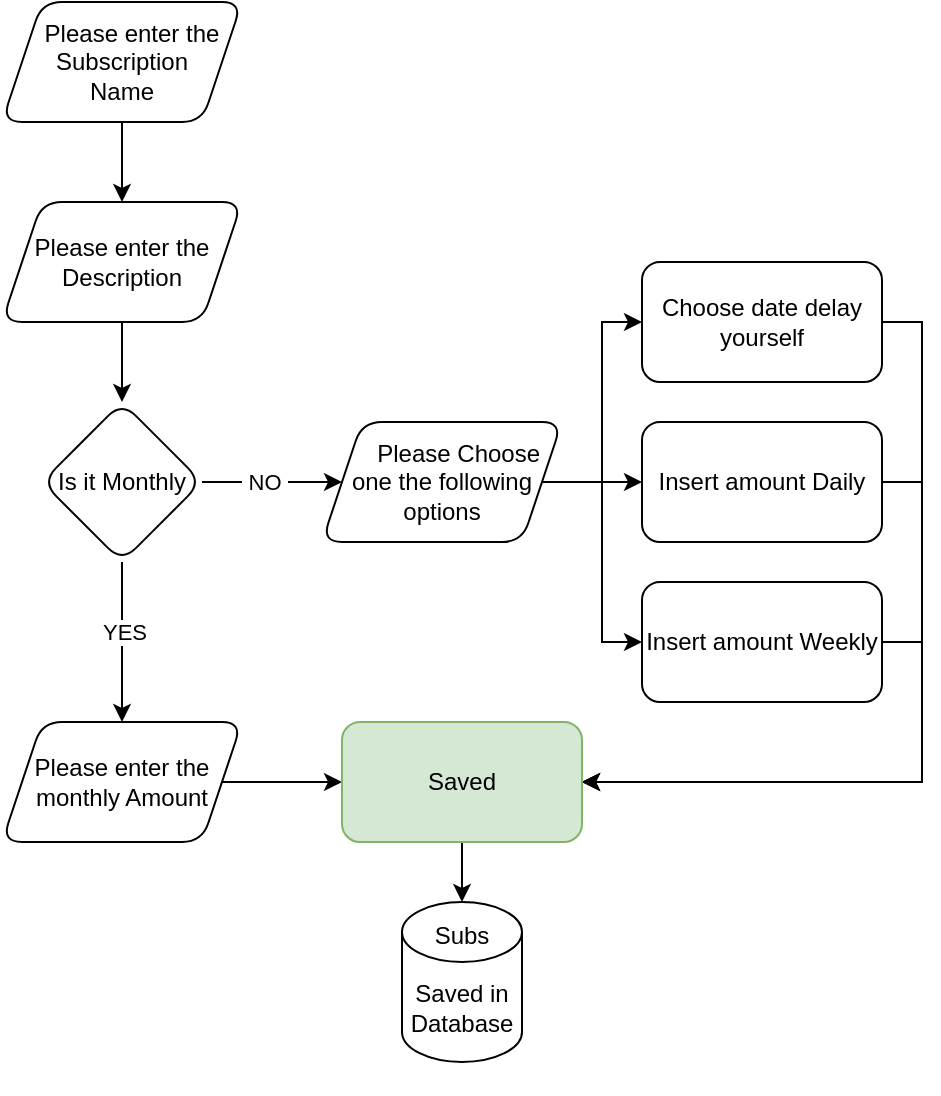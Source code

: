 <mxfile version="23.1.2" type="device">
  <diagram name="Page-1" id="7fADXpvaE0qp7XPXm5KL">
    <mxGraphModel dx="584" dy="-282" grid="1" gridSize="10" guides="1" tooltips="1" connect="1" arrows="1" fold="1" page="1" pageScale="1" pageWidth="850" pageHeight="1100" math="0" shadow="0">
      <root>
        <mxCell id="0" />
        <mxCell id="1" parent="0" />
        <mxCell id="J3XHNsdJmyRiB95vfb1z-1" value="" style="edgeStyle=orthogonalEdgeStyle;rounded=0;orthogonalLoop=1;jettySize=auto;html=1;" edge="1" parent="1" source="J3XHNsdJmyRiB95vfb1z-2" target="J3XHNsdJmyRiB95vfb1z-4">
          <mxGeometry relative="1" as="geometry" />
        </mxCell>
        <mxCell id="J3XHNsdJmyRiB95vfb1z-2" value="&amp;nbsp; &amp;nbsp;Please enter the Subscription &lt;br&gt;Name" style="shape=parallelogram;perimeter=parallelogramPerimeter;whiteSpace=wrap;html=1;fixedSize=1;rounded=1;" vertex="1" parent="1">
          <mxGeometry x="1030" y="1280" width="120" height="60" as="geometry" />
        </mxCell>
        <mxCell id="J3XHNsdJmyRiB95vfb1z-3" value="" style="edgeStyle=orthogonalEdgeStyle;rounded=0;orthogonalLoop=1;jettySize=auto;html=1;" edge="1" parent="1" source="J3XHNsdJmyRiB95vfb1z-4" target="J3XHNsdJmyRiB95vfb1z-9">
          <mxGeometry relative="1" as="geometry" />
        </mxCell>
        <mxCell id="J3XHNsdJmyRiB95vfb1z-4" value="Please enter the Description" style="shape=parallelogram;perimeter=parallelogramPerimeter;whiteSpace=wrap;html=1;fixedSize=1;rounded=1;" vertex="1" parent="1">
          <mxGeometry x="1030" y="1380" width="120" height="60" as="geometry" />
        </mxCell>
        <mxCell id="J3XHNsdJmyRiB95vfb1z-5" value="" style="edgeStyle=orthogonalEdgeStyle;rounded=0;orthogonalLoop=1;jettySize=auto;html=1;" edge="1" parent="1" source="J3XHNsdJmyRiB95vfb1z-9" target="J3XHNsdJmyRiB95vfb1z-11">
          <mxGeometry relative="1" as="geometry" />
        </mxCell>
        <mxCell id="J3XHNsdJmyRiB95vfb1z-6" value="YES" style="edgeLabel;html=1;align=center;verticalAlign=middle;resizable=0;points=[];" vertex="1" connectable="0" parent="J3XHNsdJmyRiB95vfb1z-5">
          <mxGeometry x="-0.142" y="1" relative="1" as="geometry">
            <mxPoint as="offset" />
          </mxGeometry>
        </mxCell>
        <mxCell id="J3XHNsdJmyRiB95vfb1z-7" value="" style="edgeStyle=orthogonalEdgeStyle;rounded=0;orthogonalLoop=1;jettySize=auto;html=1;" edge="1" parent="1" source="J3XHNsdJmyRiB95vfb1z-9" target="J3XHNsdJmyRiB95vfb1z-15">
          <mxGeometry relative="1" as="geometry" />
        </mxCell>
        <mxCell id="J3XHNsdJmyRiB95vfb1z-8" value="&amp;nbsp;NO&amp;nbsp;" style="edgeLabel;html=1;align=center;verticalAlign=middle;resizable=0;points=[];" vertex="1" connectable="0" parent="J3XHNsdJmyRiB95vfb1z-7">
          <mxGeometry x="-0.119" relative="1" as="geometry">
            <mxPoint as="offset" />
          </mxGeometry>
        </mxCell>
        <mxCell id="J3XHNsdJmyRiB95vfb1z-9" value="Is it Monthly" style="rhombus;whiteSpace=wrap;html=1;rounded=1;" vertex="1" parent="1">
          <mxGeometry x="1050" y="1480" width="80" height="80" as="geometry" />
        </mxCell>
        <mxCell id="J3XHNsdJmyRiB95vfb1z-10" value="" style="edgeStyle=orthogonalEdgeStyle;rounded=0;orthogonalLoop=1;jettySize=auto;html=1;" edge="1" parent="1" source="J3XHNsdJmyRiB95vfb1z-11" target="J3XHNsdJmyRiB95vfb1z-23">
          <mxGeometry relative="1" as="geometry" />
        </mxCell>
        <mxCell id="J3XHNsdJmyRiB95vfb1z-11" value="Please enter the monthly Amount" style="shape=parallelogram;perimeter=parallelogramPerimeter;whiteSpace=wrap;html=1;fixedSize=1;rounded=1;" vertex="1" parent="1">
          <mxGeometry x="1030" y="1640" width="120" height="60" as="geometry" />
        </mxCell>
        <mxCell id="J3XHNsdJmyRiB95vfb1z-12" style="edgeStyle=orthogonalEdgeStyle;rounded=0;orthogonalLoop=1;jettySize=auto;html=1;entryX=0;entryY=0.5;entryDx=0;entryDy=0;" edge="1" parent="1" source="J3XHNsdJmyRiB95vfb1z-15" target="J3XHNsdJmyRiB95vfb1z-21">
          <mxGeometry relative="1" as="geometry" />
        </mxCell>
        <mxCell id="J3XHNsdJmyRiB95vfb1z-13" style="edgeStyle=orthogonalEdgeStyle;rounded=0;orthogonalLoop=1;jettySize=auto;html=1;exitX=1;exitY=0.5;exitDx=0;exitDy=0;entryX=0;entryY=0.5;entryDx=0;entryDy=0;" edge="1" parent="1" source="J3XHNsdJmyRiB95vfb1z-15" target="J3XHNsdJmyRiB95vfb1z-19">
          <mxGeometry relative="1" as="geometry" />
        </mxCell>
        <mxCell id="J3XHNsdJmyRiB95vfb1z-14" style="edgeStyle=orthogonalEdgeStyle;rounded=0;orthogonalLoop=1;jettySize=auto;html=1;exitX=1;exitY=0.5;exitDx=0;exitDy=0;entryX=0;entryY=0.5;entryDx=0;entryDy=0;" edge="1" parent="1" source="J3XHNsdJmyRiB95vfb1z-15" target="J3XHNsdJmyRiB95vfb1z-17">
          <mxGeometry relative="1" as="geometry" />
        </mxCell>
        <mxCell id="J3XHNsdJmyRiB95vfb1z-15" value="&amp;nbsp; &amp;nbsp; &amp;nbsp;Please Choose one the following &lt;br&gt;options" style="shape=parallelogram;perimeter=parallelogramPerimeter;whiteSpace=wrap;html=1;fixedSize=1;rounded=1;" vertex="1" parent="1">
          <mxGeometry x="1190" y="1490" width="120" height="60" as="geometry" />
        </mxCell>
        <mxCell id="J3XHNsdJmyRiB95vfb1z-16" style="edgeStyle=orthogonalEdgeStyle;rounded=0;orthogonalLoop=1;jettySize=auto;html=1;exitX=1;exitY=0.5;exitDx=0;exitDy=0;entryX=1;entryY=0.5;entryDx=0;entryDy=0;" edge="1" parent="1" source="J3XHNsdJmyRiB95vfb1z-17" target="J3XHNsdJmyRiB95vfb1z-23">
          <mxGeometry relative="1" as="geometry" />
        </mxCell>
        <mxCell id="J3XHNsdJmyRiB95vfb1z-17" value="Insert amount Weekly" style="rounded=1;whiteSpace=wrap;html=1;" vertex="1" parent="1">
          <mxGeometry x="1350" y="1570" width="120" height="60" as="geometry" />
        </mxCell>
        <mxCell id="J3XHNsdJmyRiB95vfb1z-18" style="edgeStyle=orthogonalEdgeStyle;rounded=0;orthogonalLoop=1;jettySize=auto;html=1;exitX=1;exitY=0.5;exitDx=0;exitDy=0;entryX=1;entryY=0.5;entryDx=0;entryDy=0;" edge="1" parent="1" source="J3XHNsdJmyRiB95vfb1z-19" target="J3XHNsdJmyRiB95vfb1z-23">
          <mxGeometry relative="1" as="geometry" />
        </mxCell>
        <mxCell id="J3XHNsdJmyRiB95vfb1z-19" value="Insert amount Daily" style="rounded=1;whiteSpace=wrap;html=1;" vertex="1" parent="1">
          <mxGeometry x="1350" y="1490" width="120" height="60" as="geometry" />
        </mxCell>
        <mxCell id="J3XHNsdJmyRiB95vfb1z-20" style="edgeStyle=orthogonalEdgeStyle;rounded=0;orthogonalLoop=1;jettySize=auto;html=1;exitX=1;exitY=0.5;exitDx=0;exitDy=0;entryX=1;entryY=0.5;entryDx=0;entryDy=0;" edge="1" parent="1" source="J3XHNsdJmyRiB95vfb1z-21" target="J3XHNsdJmyRiB95vfb1z-23">
          <mxGeometry relative="1" as="geometry" />
        </mxCell>
        <mxCell id="J3XHNsdJmyRiB95vfb1z-21" value="Choose date delay yourself" style="rounded=1;whiteSpace=wrap;html=1;" vertex="1" parent="1">
          <mxGeometry x="1350" y="1410" width="120" height="60" as="geometry" />
        </mxCell>
        <mxCell id="J3XHNsdJmyRiB95vfb1z-22" value="" style="edgeStyle=orthogonalEdgeStyle;rounded=0;orthogonalLoop=1;jettySize=auto;html=1;" edge="1" parent="1" source="J3XHNsdJmyRiB95vfb1z-23" target="J3XHNsdJmyRiB95vfb1z-24">
          <mxGeometry relative="1" as="geometry" />
        </mxCell>
        <mxCell id="J3XHNsdJmyRiB95vfb1z-23" value="Saved" style="whiteSpace=wrap;html=1;rounded=1;fillColor=#d5e8d4;strokeColor=#82b366;" vertex="1" parent="1">
          <mxGeometry x="1200" y="1640" width="120" height="60" as="geometry" />
        </mxCell>
        <mxCell id="J3XHNsdJmyRiB95vfb1z-24" value="Subs&lt;br&gt;&lt;br&gt;Saved in&lt;br style=&quot;border-color: var(--border-color);&quot;&gt;Database&lt;br&gt;&amp;nbsp;&lt;br&gt;&amp;nbsp;" style="shape=cylinder3;whiteSpace=wrap;html=1;boundedLbl=1;backgroundOutline=1;size=15;" vertex="1" parent="1">
          <mxGeometry x="1230" y="1730" width="60" height="80" as="geometry" />
        </mxCell>
      </root>
    </mxGraphModel>
  </diagram>
</mxfile>
